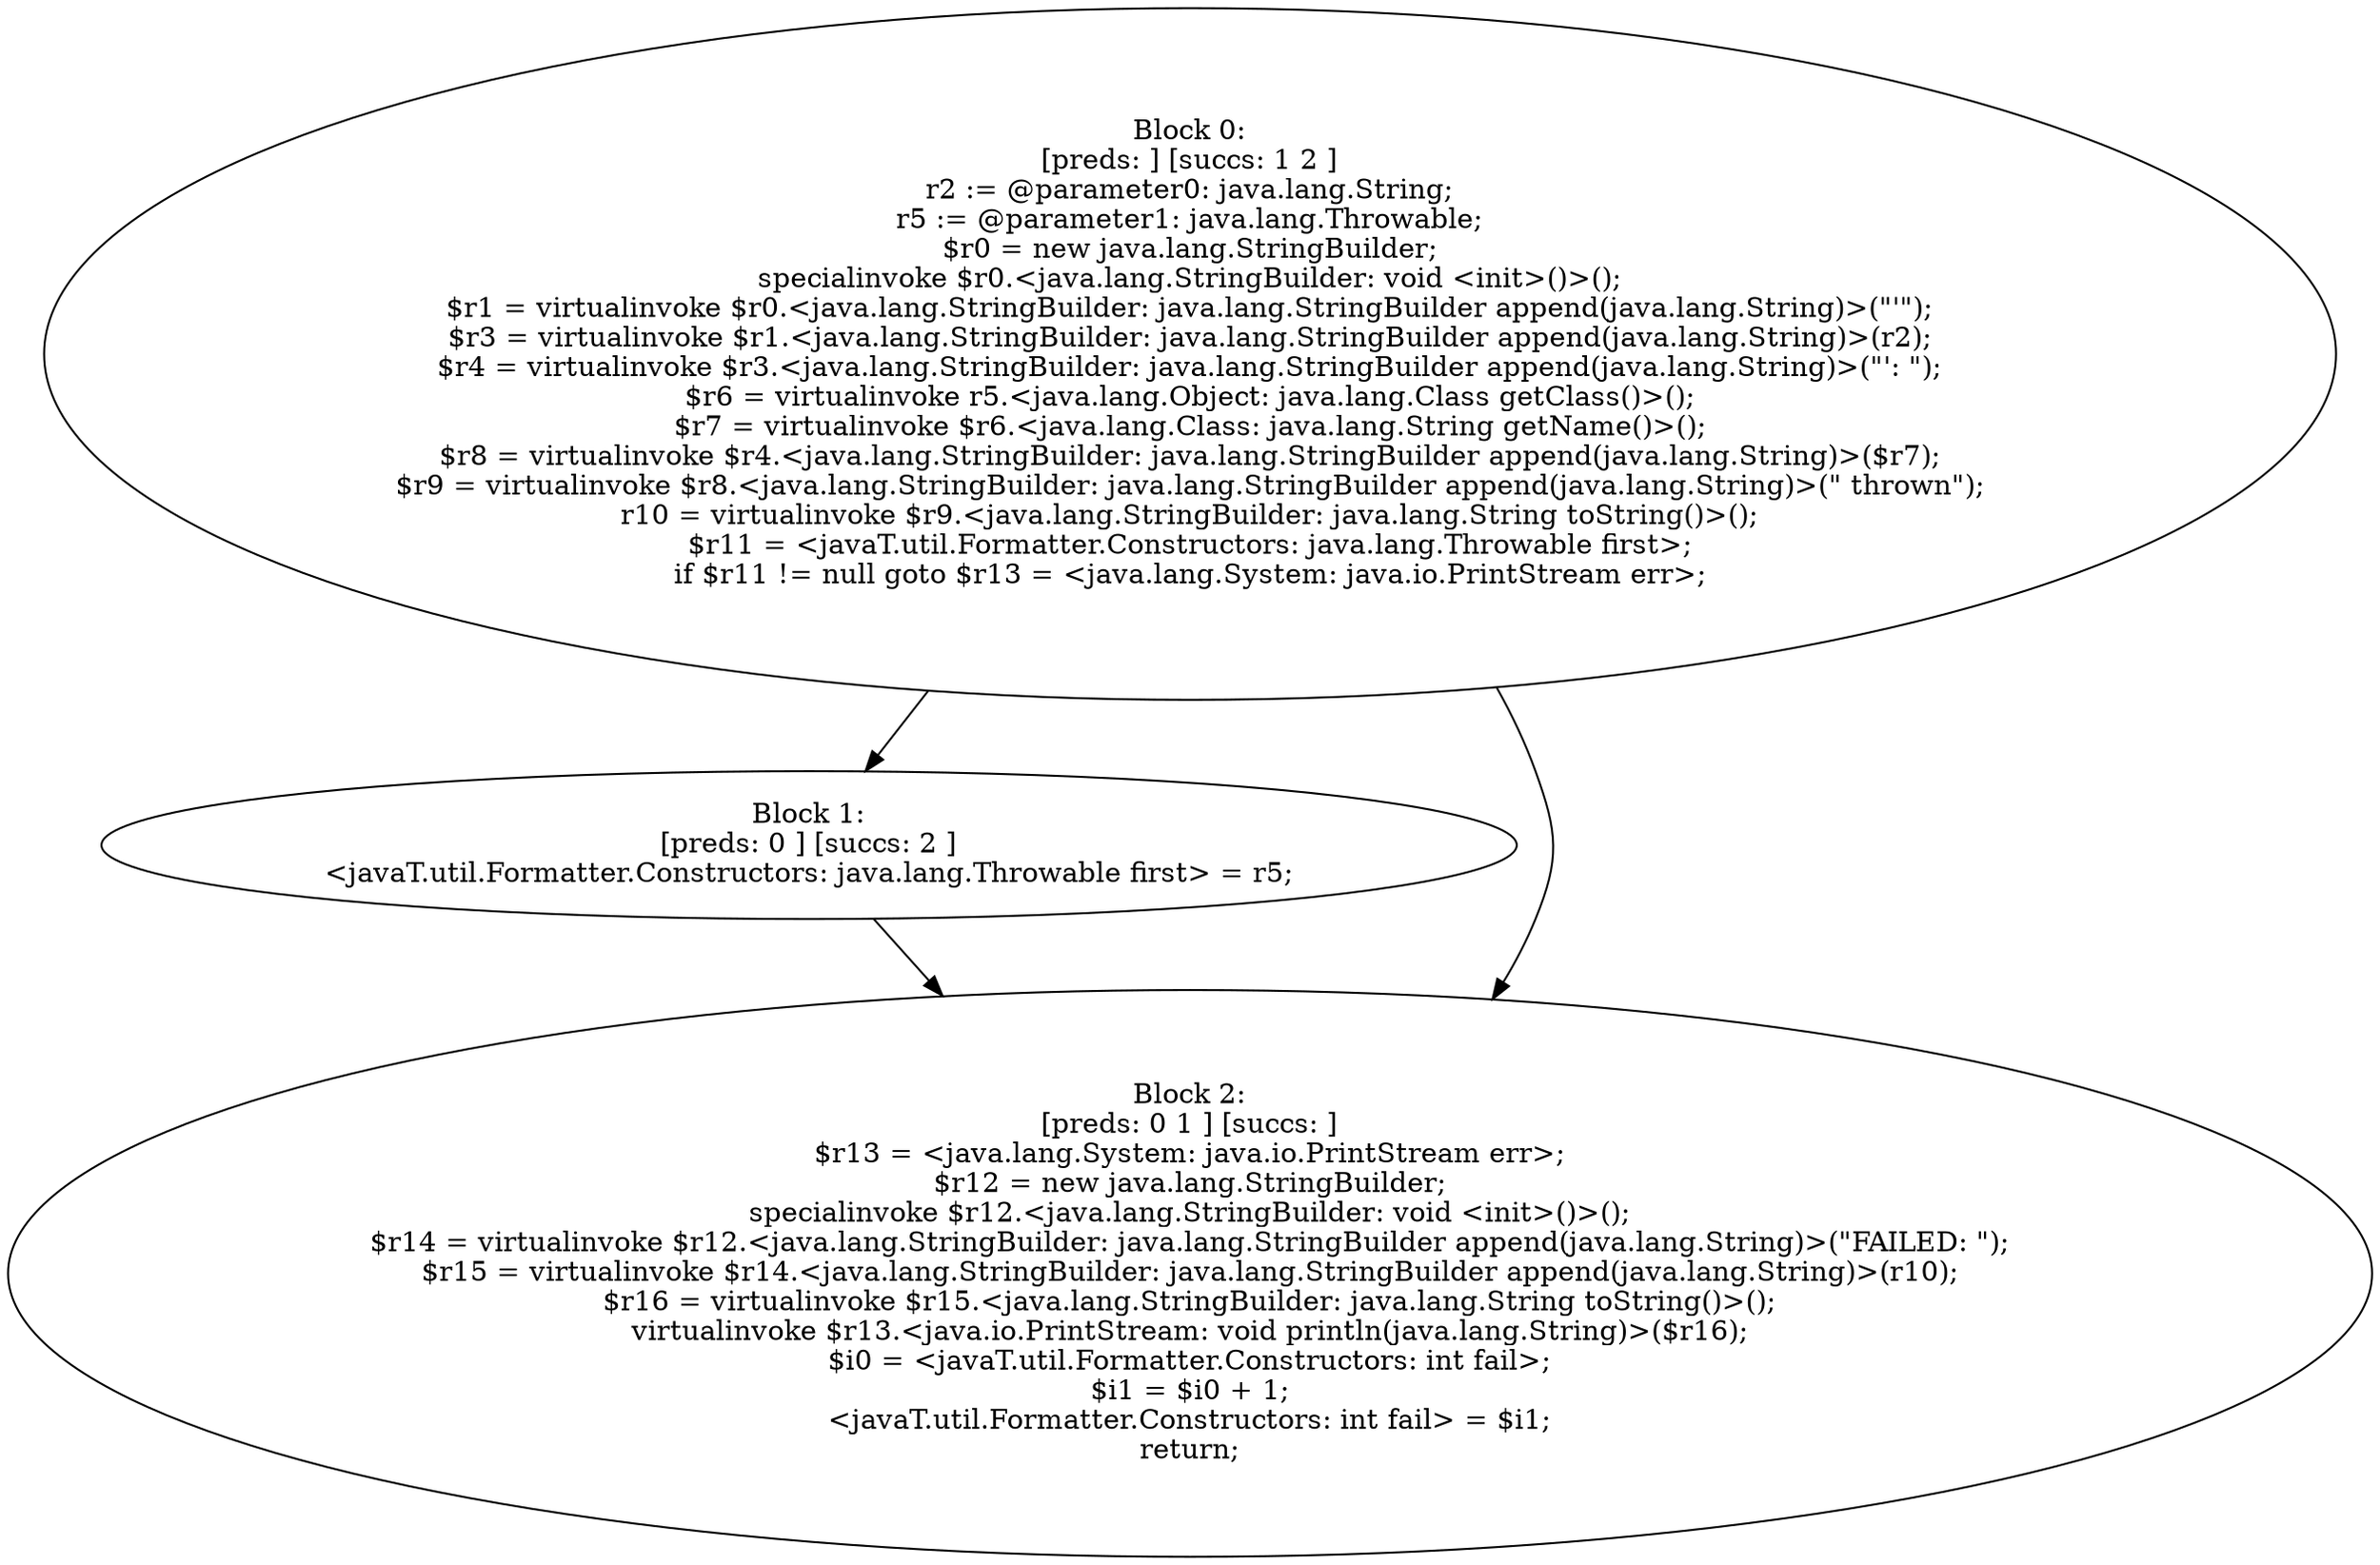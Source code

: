 digraph "unitGraph" {
    "Block 0:
[preds: ] [succs: 1 2 ]
r2 := @parameter0: java.lang.String;
r5 := @parameter1: java.lang.Throwable;
$r0 = new java.lang.StringBuilder;
specialinvoke $r0.<java.lang.StringBuilder: void <init>()>();
$r1 = virtualinvoke $r0.<java.lang.StringBuilder: java.lang.StringBuilder append(java.lang.String)>(\"\'\");
$r3 = virtualinvoke $r1.<java.lang.StringBuilder: java.lang.StringBuilder append(java.lang.String)>(r2);
$r4 = virtualinvoke $r3.<java.lang.StringBuilder: java.lang.StringBuilder append(java.lang.String)>(\"\': \");
$r6 = virtualinvoke r5.<java.lang.Object: java.lang.Class getClass()>();
$r7 = virtualinvoke $r6.<java.lang.Class: java.lang.String getName()>();
$r8 = virtualinvoke $r4.<java.lang.StringBuilder: java.lang.StringBuilder append(java.lang.String)>($r7);
$r9 = virtualinvoke $r8.<java.lang.StringBuilder: java.lang.StringBuilder append(java.lang.String)>(\" thrown\");
r10 = virtualinvoke $r9.<java.lang.StringBuilder: java.lang.String toString()>();
$r11 = <javaT.util.Formatter.Constructors: java.lang.Throwable first>;
if $r11 != null goto $r13 = <java.lang.System: java.io.PrintStream err>;
"
    "Block 1:
[preds: 0 ] [succs: 2 ]
<javaT.util.Formatter.Constructors: java.lang.Throwable first> = r5;
"
    "Block 2:
[preds: 0 1 ] [succs: ]
$r13 = <java.lang.System: java.io.PrintStream err>;
$r12 = new java.lang.StringBuilder;
specialinvoke $r12.<java.lang.StringBuilder: void <init>()>();
$r14 = virtualinvoke $r12.<java.lang.StringBuilder: java.lang.StringBuilder append(java.lang.String)>(\"FAILED: \");
$r15 = virtualinvoke $r14.<java.lang.StringBuilder: java.lang.StringBuilder append(java.lang.String)>(r10);
$r16 = virtualinvoke $r15.<java.lang.StringBuilder: java.lang.String toString()>();
virtualinvoke $r13.<java.io.PrintStream: void println(java.lang.String)>($r16);
$i0 = <javaT.util.Formatter.Constructors: int fail>;
$i1 = $i0 + 1;
<javaT.util.Formatter.Constructors: int fail> = $i1;
return;
"
    "Block 0:
[preds: ] [succs: 1 2 ]
r2 := @parameter0: java.lang.String;
r5 := @parameter1: java.lang.Throwable;
$r0 = new java.lang.StringBuilder;
specialinvoke $r0.<java.lang.StringBuilder: void <init>()>();
$r1 = virtualinvoke $r0.<java.lang.StringBuilder: java.lang.StringBuilder append(java.lang.String)>(\"\'\");
$r3 = virtualinvoke $r1.<java.lang.StringBuilder: java.lang.StringBuilder append(java.lang.String)>(r2);
$r4 = virtualinvoke $r3.<java.lang.StringBuilder: java.lang.StringBuilder append(java.lang.String)>(\"\': \");
$r6 = virtualinvoke r5.<java.lang.Object: java.lang.Class getClass()>();
$r7 = virtualinvoke $r6.<java.lang.Class: java.lang.String getName()>();
$r8 = virtualinvoke $r4.<java.lang.StringBuilder: java.lang.StringBuilder append(java.lang.String)>($r7);
$r9 = virtualinvoke $r8.<java.lang.StringBuilder: java.lang.StringBuilder append(java.lang.String)>(\" thrown\");
r10 = virtualinvoke $r9.<java.lang.StringBuilder: java.lang.String toString()>();
$r11 = <javaT.util.Formatter.Constructors: java.lang.Throwable first>;
if $r11 != null goto $r13 = <java.lang.System: java.io.PrintStream err>;
"->"Block 1:
[preds: 0 ] [succs: 2 ]
<javaT.util.Formatter.Constructors: java.lang.Throwable first> = r5;
";
    "Block 0:
[preds: ] [succs: 1 2 ]
r2 := @parameter0: java.lang.String;
r5 := @parameter1: java.lang.Throwable;
$r0 = new java.lang.StringBuilder;
specialinvoke $r0.<java.lang.StringBuilder: void <init>()>();
$r1 = virtualinvoke $r0.<java.lang.StringBuilder: java.lang.StringBuilder append(java.lang.String)>(\"\'\");
$r3 = virtualinvoke $r1.<java.lang.StringBuilder: java.lang.StringBuilder append(java.lang.String)>(r2);
$r4 = virtualinvoke $r3.<java.lang.StringBuilder: java.lang.StringBuilder append(java.lang.String)>(\"\': \");
$r6 = virtualinvoke r5.<java.lang.Object: java.lang.Class getClass()>();
$r7 = virtualinvoke $r6.<java.lang.Class: java.lang.String getName()>();
$r8 = virtualinvoke $r4.<java.lang.StringBuilder: java.lang.StringBuilder append(java.lang.String)>($r7);
$r9 = virtualinvoke $r8.<java.lang.StringBuilder: java.lang.StringBuilder append(java.lang.String)>(\" thrown\");
r10 = virtualinvoke $r9.<java.lang.StringBuilder: java.lang.String toString()>();
$r11 = <javaT.util.Formatter.Constructors: java.lang.Throwable first>;
if $r11 != null goto $r13 = <java.lang.System: java.io.PrintStream err>;
"->"Block 2:
[preds: 0 1 ] [succs: ]
$r13 = <java.lang.System: java.io.PrintStream err>;
$r12 = new java.lang.StringBuilder;
specialinvoke $r12.<java.lang.StringBuilder: void <init>()>();
$r14 = virtualinvoke $r12.<java.lang.StringBuilder: java.lang.StringBuilder append(java.lang.String)>(\"FAILED: \");
$r15 = virtualinvoke $r14.<java.lang.StringBuilder: java.lang.StringBuilder append(java.lang.String)>(r10);
$r16 = virtualinvoke $r15.<java.lang.StringBuilder: java.lang.String toString()>();
virtualinvoke $r13.<java.io.PrintStream: void println(java.lang.String)>($r16);
$i0 = <javaT.util.Formatter.Constructors: int fail>;
$i1 = $i0 + 1;
<javaT.util.Formatter.Constructors: int fail> = $i1;
return;
";
    "Block 1:
[preds: 0 ] [succs: 2 ]
<javaT.util.Formatter.Constructors: java.lang.Throwable first> = r5;
"->"Block 2:
[preds: 0 1 ] [succs: ]
$r13 = <java.lang.System: java.io.PrintStream err>;
$r12 = new java.lang.StringBuilder;
specialinvoke $r12.<java.lang.StringBuilder: void <init>()>();
$r14 = virtualinvoke $r12.<java.lang.StringBuilder: java.lang.StringBuilder append(java.lang.String)>(\"FAILED: \");
$r15 = virtualinvoke $r14.<java.lang.StringBuilder: java.lang.StringBuilder append(java.lang.String)>(r10);
$r16 = virtualinvoke $r15.<java.lang.StringBuilder: java.lang.String toString()>();
virtualinvoke $r13.<java.io.PrintStream: void println(java.lang.String)>($r16);
$i0 = <javaT.util.Formatter.Constructors: int fail>;
$i1 = $i0 + 1;
<javaT.util.Formatter.Constructors: int fail> = $i1;
return;
";
}
